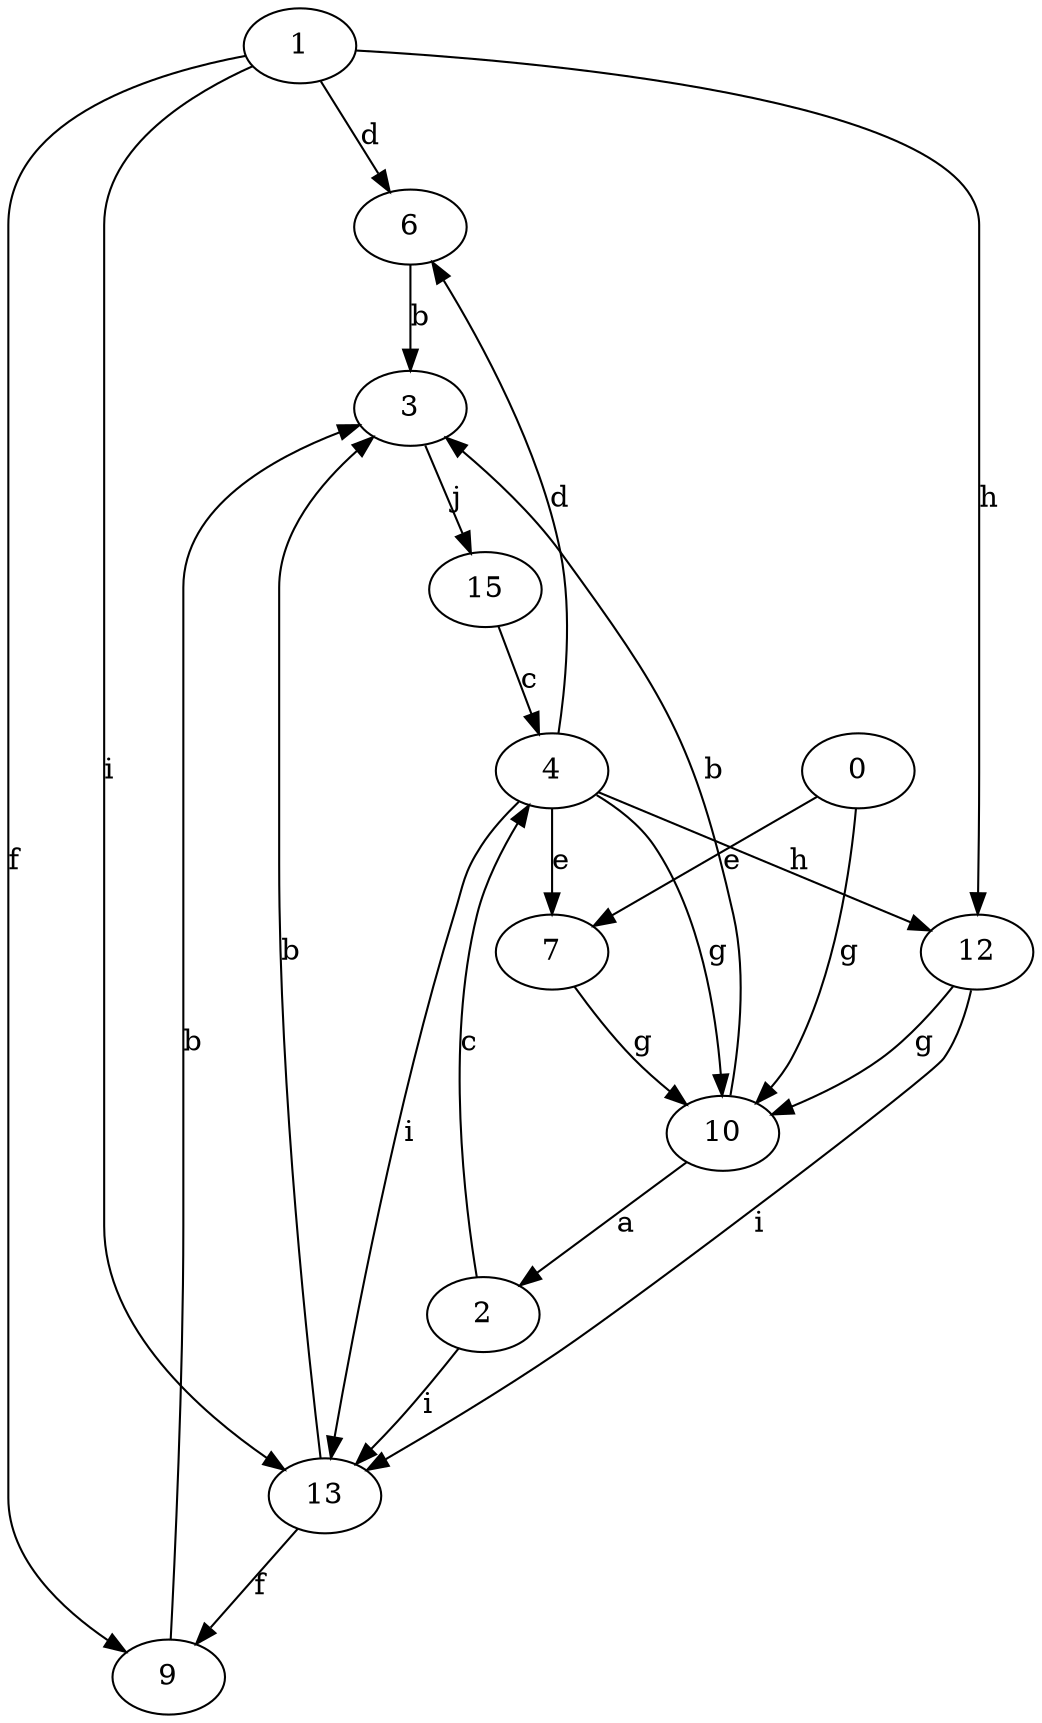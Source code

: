 strict digraph  {
1;
2;
3;
4;
6;
7;
0;
9;
10;
12;
13;
15;
1 -> 6  [label=d];
1 -> 9  [label=f];
1 -> 12  [label=h];
1 -> 13  [label=i];
2 -> 4  [label=c];
2 -> 13  [label=i];
3 -> 15  [label=j];
4 -> 6  [label=d];
4 -> 7  [label=e];
4 -> 10  [label=g];
4 -> 12  [label=h];
4 -> 13  [label=i];
6 -> 3  [label=b];
7 -> 10  [label=g];
0 -> 7  [label=e];
0 -> 10  [label=g];
9 -> 3  [label=b];
10 -> 2  [label=a];
10 -> 3  [label=b];
12 -> 10  [label=g];
12 -> 13  [label=i];
13 -> 3  [label=b];
13 -> 9  [label=f];
15 -> 4  [label=c];
}
